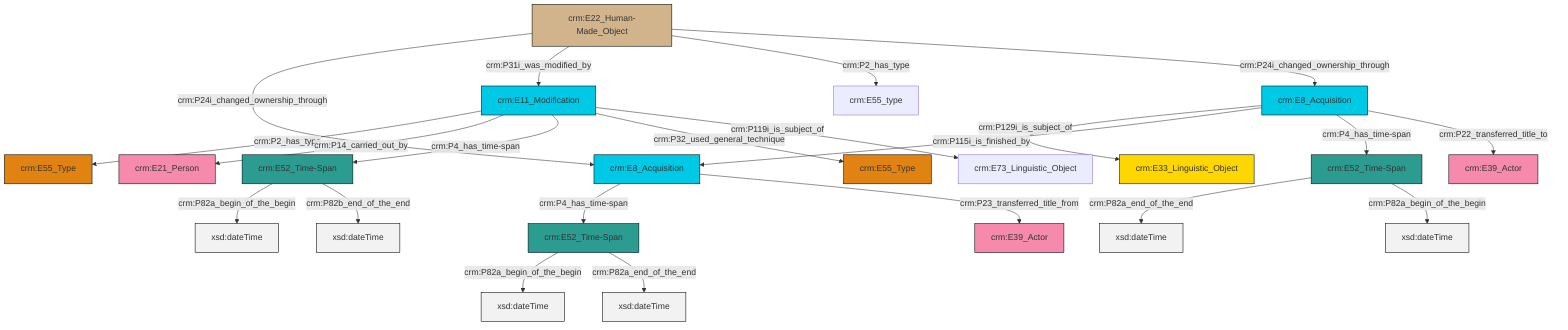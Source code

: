 graph TD
classDef Literal fill:#f2f2f2,stroke:#000000;
classDef CRM_Entity fill:#FFFFFF,stroke:#000000;
classDef Temporal_Entity fill:#00C9E6, stroke:#000000;
classDef Type fill:#E18312, stroke:#000000;
classDef Time-Span fill:#2C9C91, stroke:#000000;
classDef Appellation fill:#FFEB7F, stroke:#000000;
classDef Place fill:#008836, stroke:#000000;
classDef Persistent_Item fill:#B266B2, stroke:#000000;
classDef Conceptual_Object fill:#FFD700, stroke:#000000;
classDef Physical_Thing fill:#D2B48C, stroke:#000000;
classDef Actor fill:#f58aad, stroke:#000000;
classDef PC_Classes fill:#4ce600, stroke:#000000;
classDef Multi fill:#cccccc,stroke:#000000;

0["crm:E52_Time-Span"]:::Time-Span -->|crm:P82a_begin_of_the_begin| 1[xsd:dateTime]:::Literal
2["crm:E22_Human-Made_Object"]:::Physical_Thing -->|crm:P24i_changed_ownership_through| 3["crm:E8_Acquisition"]:::Temporal_Entity
4["crm:E11_Modification"]:::Temporal_Entity -->|crm:P2_has_type| 5["crm:E55_Type"]:::Type
8["crm:E8_Acquisition"]:::Temporal_Entity -->|crm:P129i_is_subject_of| 9["crm:E33_Linguistic_Object"]:::Conceptual_Object
0["crm:E52_Time-Span"]:::Time-Span -->|crm:P82a_end_of_the_end| 12[xsd:dateTime]:::Literal
14["crm:E52_Time-Span"]:::Time-Span -->|crm:P82a_begin_of_the_begin| 15[xsd:dateTime]:::Literal
23["crm:E52_Time-Span"]:::Time-Span -->|crm:P82a_end_of_the_end| 24[xsd:dateTime]:::Literal
4["crm:E11_Modification"]:::Temporal_Entity -->|crm:P14_carried_out_by| 26["crm:E21_Person"]:::Actor
3["crm:E8_Acquisition"]:::Temporal_Entity -->|crm:P4_has_time-span| 0["crm:E52_Time-Span"]:::Time-Span
23["crm:E52_Time-Span"]:::Time-Span -->|crm:P82a_begin_of_the_begin| 30[xsd:dateTime]:::Literal
3["crm:E8_Acquisition"]:::Temporal_Entity -->|crm:P23_transferred_title_from| 10["crm:E39_Actor"]:::Actor
2["crm:E22_Human-Made_Object"]:::Physical_Thing -->|crm:P31i_was_modified_by| 4["crm:E11_Modification"]:::Temporal_Entity
2["crm:E22_Human-Made_Object"]:::Physical_Thing -->|crm:P2_has_type| 17["crm:E55_type"]:::Default
4["crm:E11_Modification"]:::Temporal_Entity -->|crm:P4_has_time-span| 14["crm:E52_Time-Span"]:::Time-Span
14["crm:E52_Time-Span"]:::Time-Span -->|crm:P82b_end_of_the_end| 32[xsd:dateTime]:::Literal
4["crm:E11_Modification"]:::Temporal_Entity -->|crm:P32_used_general_technique| 6["crm:E55_Type"]:::Type
8["crm:E8_Acquisition"]:::Temporal_Entity -->|crm:P115i_is_finished_by| 3["crm:E8_Acquisition"]:::Temporal_Entity
4["crm:E11_Modification"]:::Temporal_Entity -->|crm:P119i_is_subject_of| 33["crm:E73_Linguistic_Object"]:::Default
8["crm:E8_Acquisition"]:::Temporal_Entity -->|crm:P4_has_time-span| 23["crm:E52_Time-Span"]:::Time-Span
2["crm:E22_Human-Made_Object"]:::Physical_Thing -->|crm:P24i_changed_ownership_through| 8["crm:E8_Acquisition"]:::Temporal_Entity
8["crm:E8_Acquisition"]:::Temporal_Entity -->|crm:P22_transferred_title_to| 20["crm:E39_Actor"]:::Actor